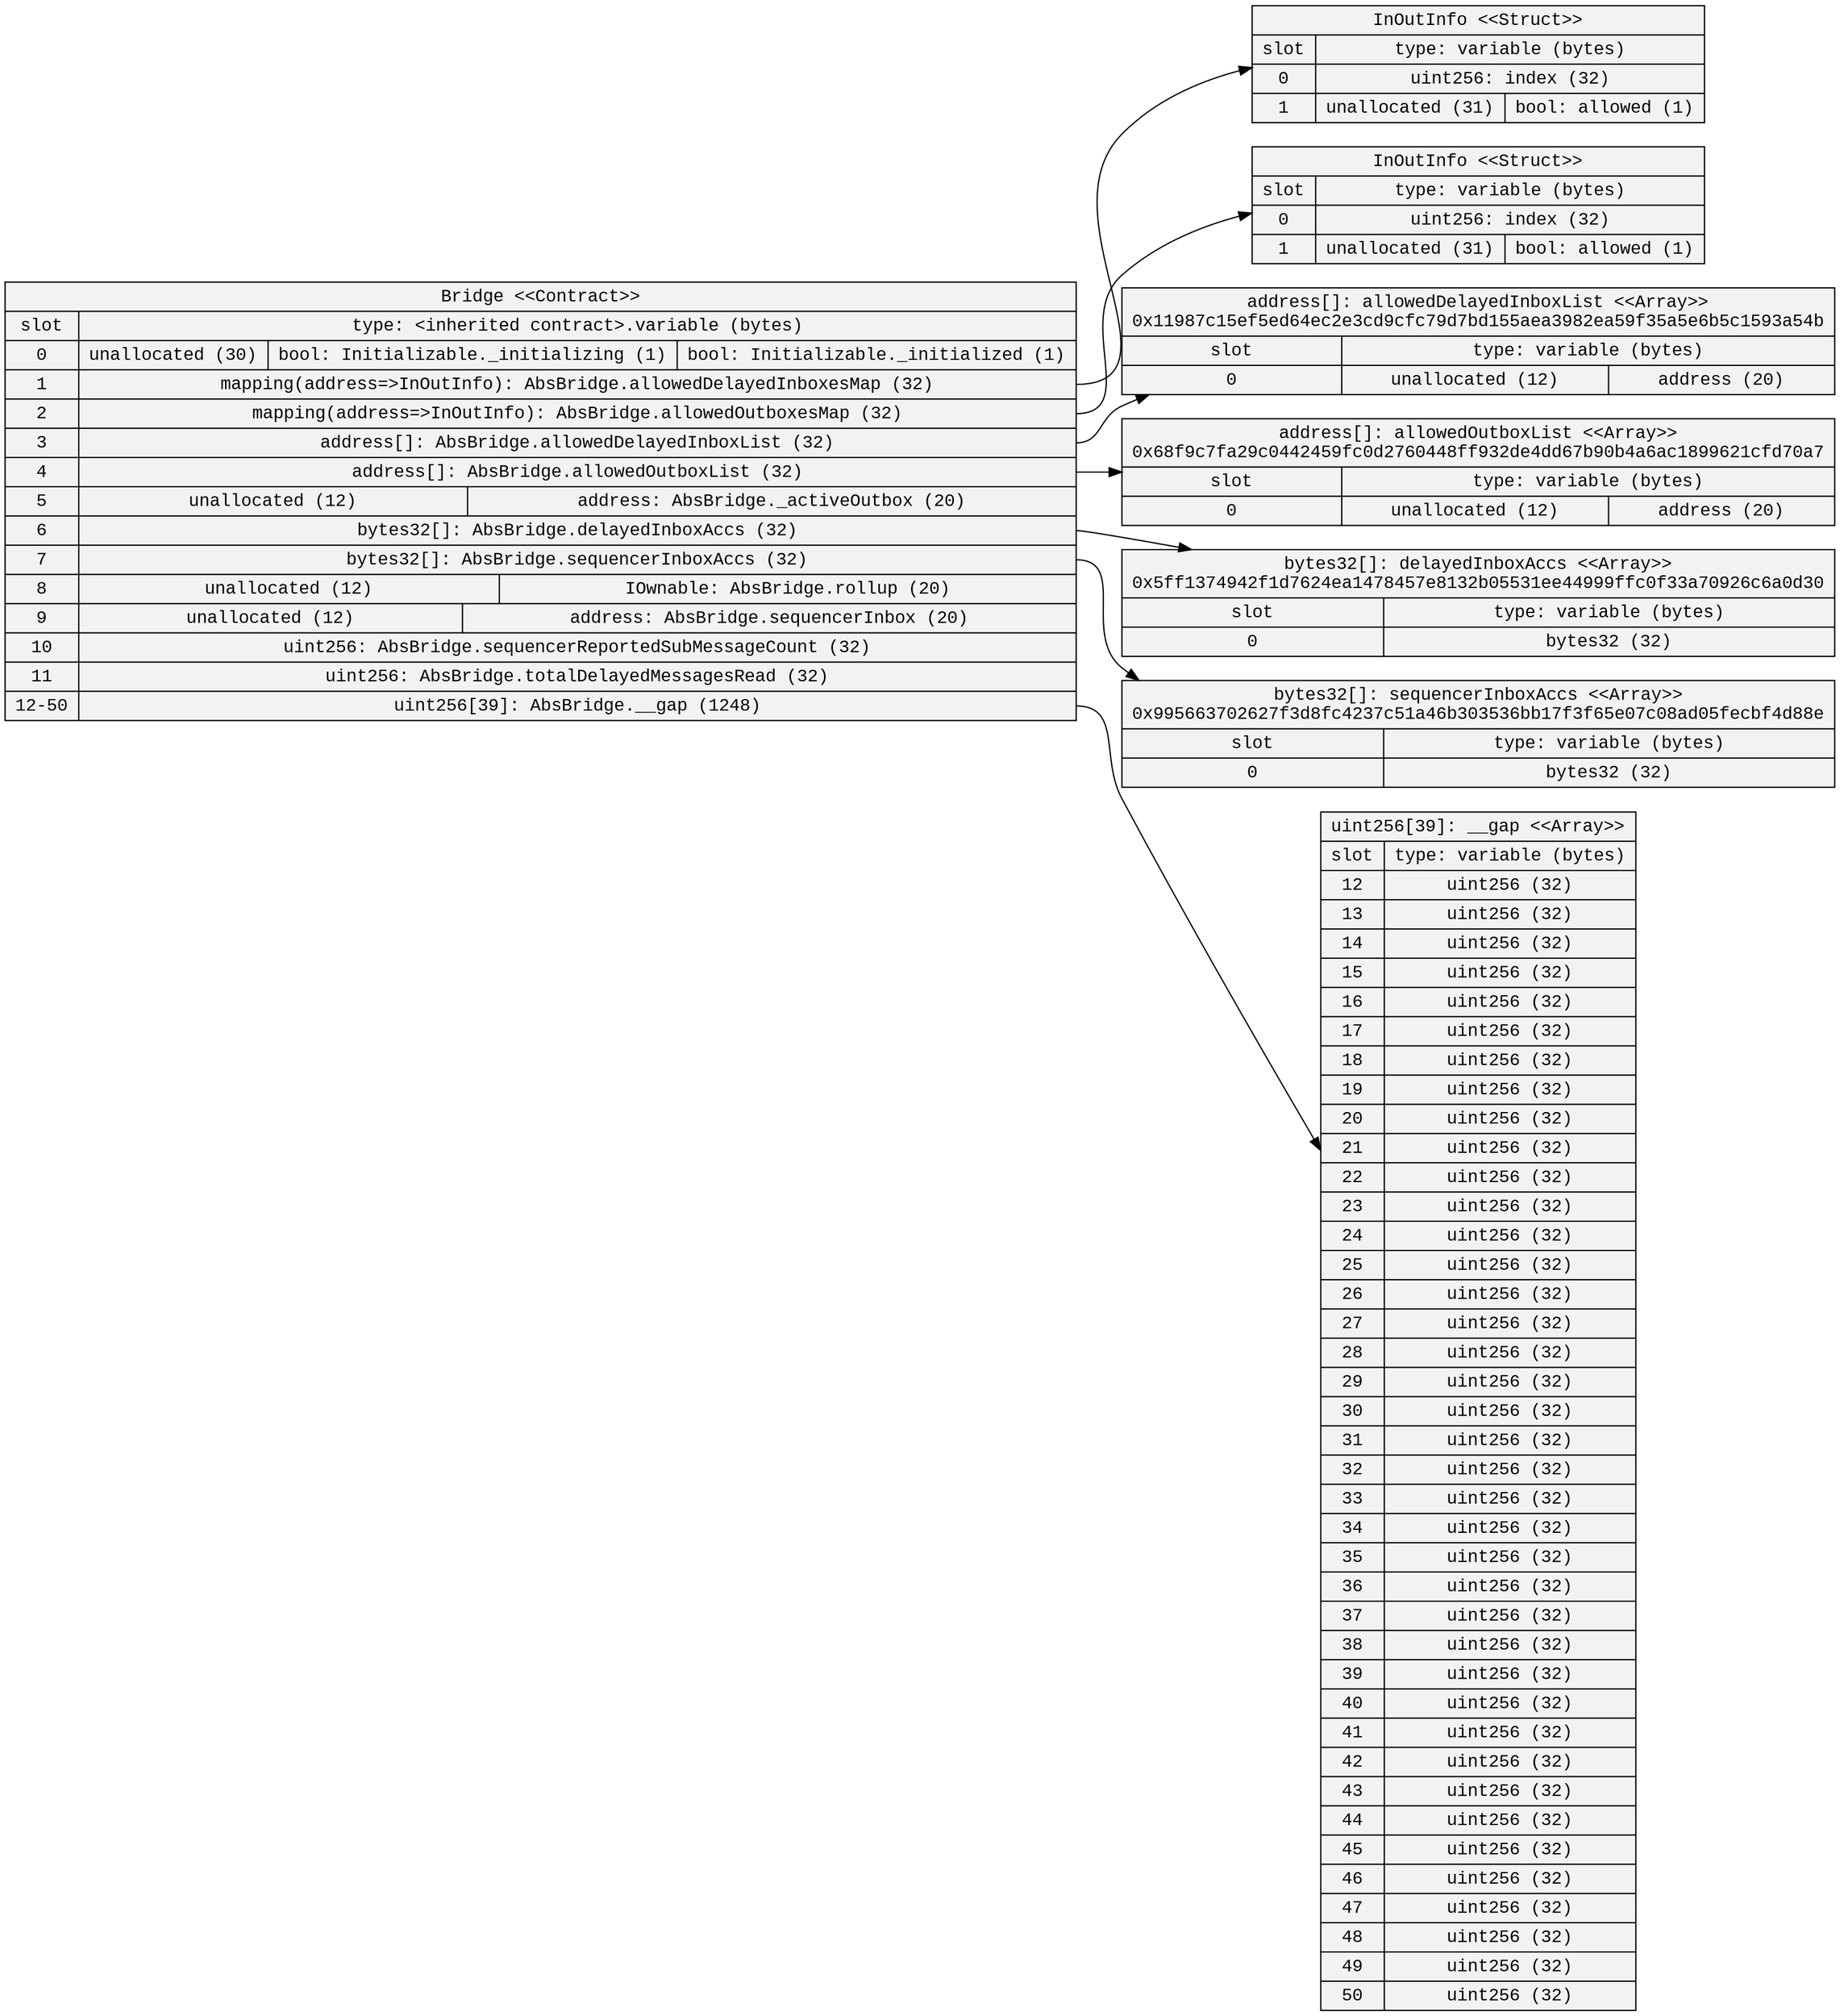 
digraph StorageDiagram {
rankdir=LR
color=black
arrowhead=open
node [shape=record, style=filled, fillcolor=gray95 fontname="Courier New"]
8 [label="Bridge \<\<Contract\>\>\n | {{ slot| 0 | 1 | 2 | 3 | 4 | 5 | 6 | 7 | 8 | 9 | 10 | 11 | 12-50 } | { type: \<inherited contract\>.variable (bytes) | {  unallocated (30)  |  bool: Initializable._initializing (1)  |  bool: Initializable._initialized (1) } | { <5> mapping\(address=\>InOutInfo\): AbsBridge.allowedDelayedInboxesMap (32) } | { <8> mapping\(address=\>InOutInfo\): AbsBridge.allowedOutboxesMap (32) } | { <10> address[]: AbsBridge.allowedDelayedInboxList (32) } | { <12> address[]: AbsBridge.allowedOutboxList (32) } | {  unallocated (12)  |  address: AbsBridge._activeOutbox (20) } | { <15> bytes32[]: AbsBridge.delayedInboxAccs (32) } | { <17> bytes32[]: AbsBridge.sequencerInboxAccs (32) } | {  unallocated (12)  |  IOwnable: AbsBridge.rollup (20) } | {  unallocated (12)  |  address: AbsBridge.sequencerInbox (20) } | {  uint256: AbsBridge.sequencerReportedSubMessageCount (32) } | {  uint256: AbsBridge.totalDelayedMessagesRead (32) } | { <61> uint256[39]: AbsBridge.__gap (1248) }}}"]

1 [label="InOutInfo \<\<Struct\>\>\n | {{ slot| 0 | 1 } | { type: variable (bytes) | {  uint256: index (32) } | {  unallocated (31)  |  bool: allowed (1) }}}"]

2 [label="InOutInfo \<\<Struct\>\>\n | {{ slot| 0 | 1 } | { type: variable (bytes) | {  uint256: index (32) } | {  unallocated (31)  |  bool: allowed (1) }}}"]

3 [label="address[]: allowedDelayedInboxList \<\<Array\>\>\n0x11987c15ef5ed64ec2e3cd9cfc79d7bd155aea3982ea59f35a5e6b5c1593a54b | {{ slot| 0 } | { type: variable (bytes) | {  unallocated (12)  |  address (20) }}}"]

4 [label="address[]: allowedOutboxList \<\<Array\>\>\n0x68f9c7fa29c0442459fc0d2760448ff932de4dd67b90b4a6ac1899621cfd70a7 | {{ slot| 0 } | { type: variable (bytes) | {  unallocated (12)  |  address (20) }}}"]

5 [label="bytes32[]: delayedInboxAccs \<\<Array\>\>\n0x5ff1374942f1d7624ea1478457e8132b05531ee44999ffc0f33a70926c6a0d30 | {{ slot| 0 } | { type: variable (bytes) | {  bytes32 (32) }}}"]

6 [label="bytes32[]: sequencerInboxAccs \<\<Array\>\>\n0x995663702627f3d8fc4237c51a46b303536bb17f3f65e07c08ad05fecbf4d88e | {{ slot| 0 } | { type: variable (bytes) | {  bytes32 (32) }}}"]

7 [label="uint256[39]: __gap \<\<Array\>\>\n | {{ slot| 12 | 13 | 14 | 15 | 16 | 17 | 18 | 19 | 20 | 21 | 22 | 23 | 24 | 25 | 26 | 27 | 28 | 29 | 30 | 31 | 32 | 33 | 34 | 35 | 36 | 37 | 38 | 39 | 40 | 41 | 42 | 43 | 44 | 45 | 46 | 47 | 48 | 49 | 50 } | { type: variable (bytes) | {  uint256 (32) } | {  uint256 (32) } | {  uint256 (32) } | {  uint256 (32) } | {  uint256 (32) } | {  uint256 (32) } | {  uint256 (32) } | {  uint256 (32) } | {  uint256 (32) } | {  uint256 (32) } | {  uint256 (32) } | {  uint256 (32) } | {  uint256 (32) } | {  uint256 (32) } | {  uint256 (32) } | {  uint256 (32) } | {  uint256 (32) } | {  uint256 (32) } | {  uint256 (32) } | {  uint256 (32) } | {  uint256 (32) } | {  uint256 (32) } | {  uint256 (32) } | {  uint256 (32) } | {  uint256 (32) } | {  uint256 (32) } | {  uint256 (32) } | {  uint256 (32) } | {  uint256 (32) } | {  uint256 (32) } | {  uint256 (32) } | {  uint256 (32) } | {  uint256 (32) } | {  uint256 (32) } | {  uint256 (32) } | {  uint256 (32) } | {  uint256 (32) } | {  uint256 (32) } | {  uint256 (32) }}}"]

 8:5 -> 1
 8:8 -> 2
 8:10 -> 3
 8:12 -> 4
 8:15 -> 5
 8:17 -> 6
 8:61 -> 7
}